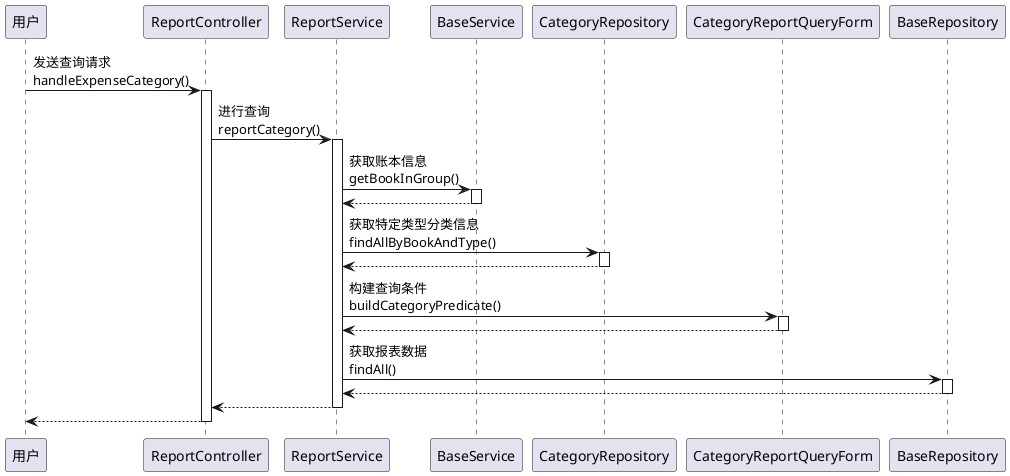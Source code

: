 @startuml
participant 用户
用户 -> ReportController : 发送查询请求\nhandleExpenseCategory()
activate ReportController
ReportController -> ReportService : 进行查询\nreportCategory()
activate ReportService
ReportService -> BaseService : 获取账本信息\ngetBookInGroup()
activate BaseService
BaseService --> ReportService
deactivate BaseService
ReportService -> CategoryRepository : 获取特定类型分类信息\nfindAllByBookAndType()
activate CategoryRepository
CategoryRepository --> ReportService
deactivate CategoryRepository
ReportService -> CategoryReportQueryForm : 构建查询条件\nbuildCategoryPredicate()
activate CategoryReportQueryForm
CategoryReportQueryForm --> ReportService
deactivate CategoryReportQueryForm
ReportService -> BaseRepository : 获取报表数据\nfindAll()
activate BaseRepository
BaseRepository --> ReportService
deactivate BaseRepository
ReportService --> ReportController
deactivate ReportService
return
@enduml